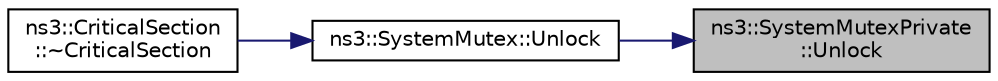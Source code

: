 digraph "ns3::SystemMutexPrivate::Unlock"
{
 // LATEX_PDF_SIZE
  edge [fontname="Helvetica",fontsize="10",labelfontname="Helvetica",labelfontsize="10"];
  node [fontname="Helvetica",fontsize="10",shape=record];
  rankdir="RL";
  Node1 [label="ns3::SystemMutexPrivate\l::Unlock",height=0.2,width=0.4,color="black", fillcolor="grey75", style="filled", fontcolor="black",tooltip="Release ownership of the mutex."];
  Node1 -> Node2 [dir="back",color="midnightblue",fontsize="10",style="solid",fontname="Helvetica"];
  Node2 [label="ns3::SystemMutex::Unlock",height=0.2,width=0.4,color="black", fillcolor="white", style="filled",URL="$classns3_1_1_system_mutex.html#a8004da6c8f1904efb14161455e0e06bc",tooltip="Release ownership of the Mutual Exclusion object."];
  Node2 -> Node3 [dir="back",color="midnightblue",fontsize="10",style="solid",fontname="Helvetica"];
  Node3 [label="ns3::CriticalSection\l::~CriticalSection",height=0.2,width=0.4,color="black", fillcolor="white", style="filled",URL="$classns3_1_1_critical_section.html#ad2142c4a368cecaee74111a7f2a1554d",tooltip="Destructor."];
}
